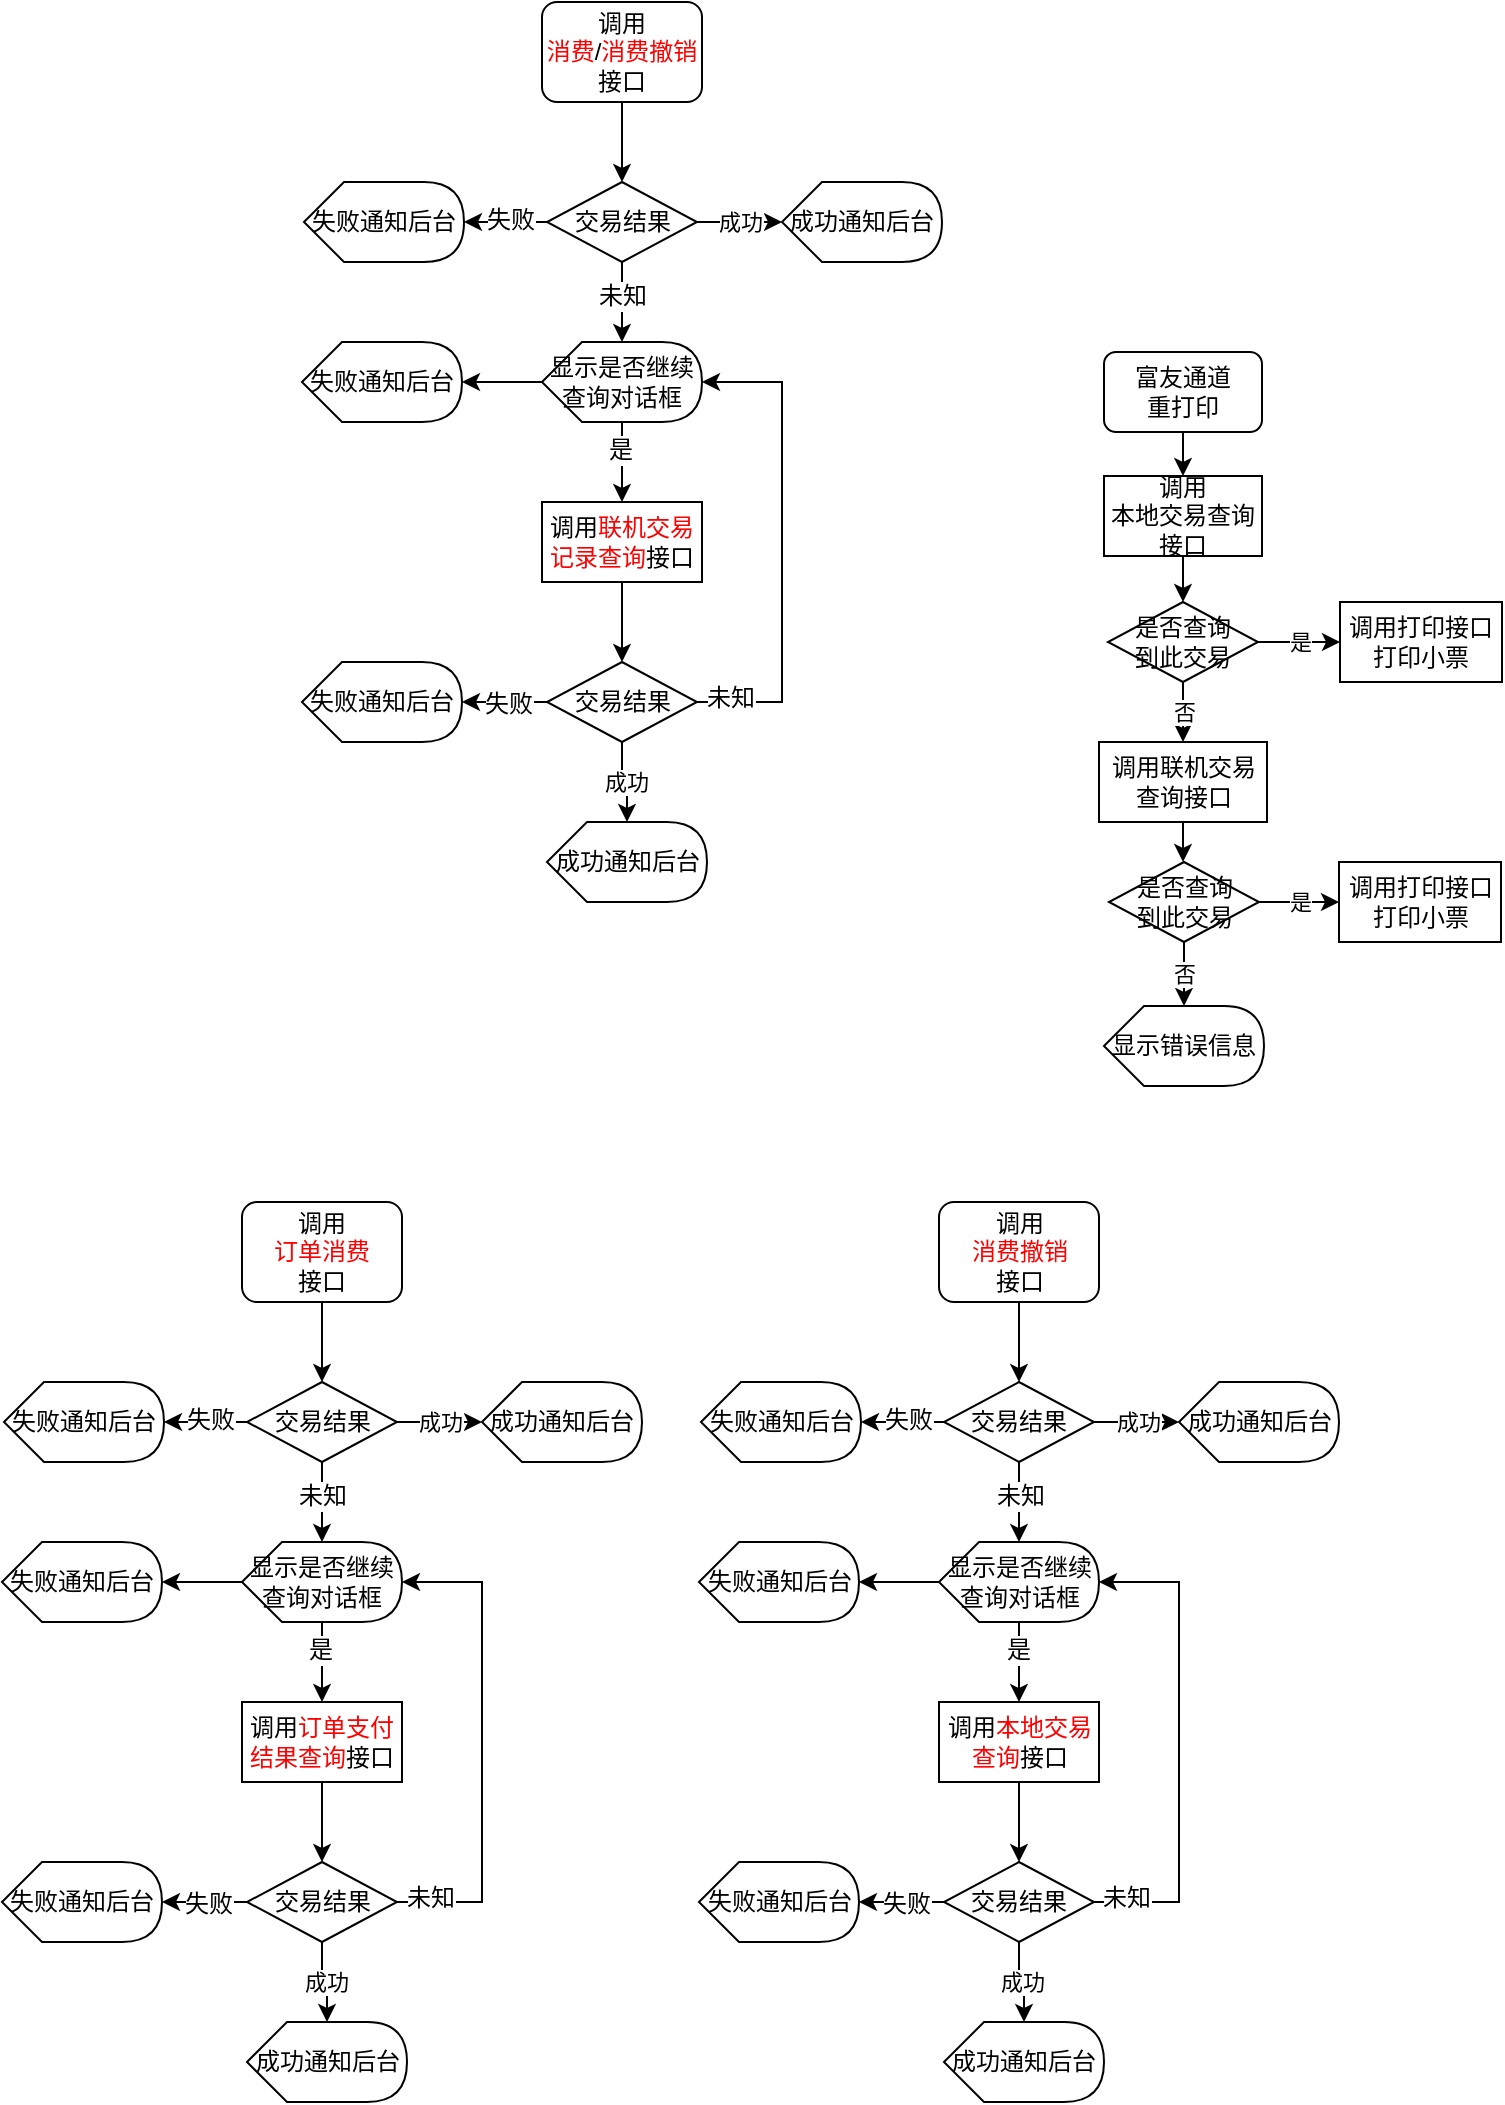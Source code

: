 <mxfile version="10.6.6" type="github"><diagram id="CPoy57sCCBhHCKjJW9B4" name="ç¬¬ 1 é¡µ"><mxGraphModel dx="918" dy="567" grid="1" gridSize="10" guides="1" tooltips="1" connect="1" arrows="1" fold="1" page="1" pageScale="1" pageWidth="827" pageHeight="1169" math="0" shadow="0"><root><mxCell id="0"/><mxCell id="1" parent="0"/><mxCell id="JX7QvDzjNArPrxwAlRuA-8" value="" style="edgeStyle=orthogonalEdgeStyle;rounded=0;orthogonalLoop=1;jettySize=auto;html=1;" parent="1" source="JX7QvDzjNArPrxwAlRuA-4" target="JX7QvDzjNArPrxwAlRuA-7" edge="1"><mxGeometry relative="1" as="geometry"/></mxCell><mxCell id="JX7QvDzjNArPrxwAlRuA-4" value="调用&lt;br&gt;&lt;font color=&quot;#ff0000&quot;&gt;消费&lt;/font&gt;/&lt;font color=&quot;#ff0000&quot;&gt;消费撤销&lt;br&gt;&lt;/font&gt;接口&lt;br&gt;" style="rounded=1;whiteSpace=wrap;html=1;" parent="1" vertex="1"><mxGeometry x="320" y="70" width="80" height="50" as="geometry"/></mxCell><mxCell id="JX7QvDzjNArPrxwAlRuA-10" value="成功" style="edgeStyle=orthogonalEdgeStyle;rounded=0;orthogonalLoop=1;jettySize=auto;html=1;" parent="1" source="JX7QvDzjNArPrxwAlRuA-7" target="JX7QvDzjNArPrxwAlRuA-9" edge="1"><mxGeometry relative="1" as="geometry"/></mxCell><mxCell id="JX7QvDzjNArPrxwAlRuA-12" value="" style="edgeStyle=orthogonalEdgeStyle;rounded=0;orthogonalLoop=1;jettySize=auto;html=1;" parent="1" source="JX7QvDzjNArPrxwAlRuA-7" target="JX7QvDzjNArPrxwAlRuA-11" edge="1"><mxGeometry relative="1" as="geometry"/></mxCell><mxCell id="JX7QvDzjNArPrxwAlRuA-13" value="失败" style="text;html=1;resizable=0;points=[];align=center;verticalAlign=middle;labelBackgroundColor=#ffffff;" parent="JX7QvDzjNArPrxwAlRuA-12" vertex="1" connectable="0"><mxGeometry x="-0.1" y="-1" relative="1" as="geometry"><mxPoint as="offset"/></mxGeometry></mxCell><mxCell id="JX7QvDzjNArPrxwAlRuA-32" value="" style="edgeStyle=orthogonalEdgeStyle;rounded=0;orthogonalLoop=1;jettySize=auto;html=1;" parent="1" source="JX7QvDzjNArPrxwAlRuA-7" target="JX7QvDzjNArPrxwAlRuA-29" edge="1"><mxGeometry relative="1" as="geometry"/></mxCell><mxCell id="JX7QvDzjNArPrxwAlRuA-34" value="未知" style="text;html=1;resizable=0;points=[];align=center;verticalAlign=middle;labelBackgroundColor=#ffffff;" parent="JX7QvDzjNArPrxwAlRuA-32" vertex="1" connectable="0"><mxGeometry x="-0.15" relative="1" as="geometry"><mxPoint as="offset"/></mxGeometry></mxCell><mxCell id="JX7QvDzjNArPrxwAlRuA-7" value="交易结果" style="rhombus;whiteSpace=wrap;html=1;" parent="1" vertex="1"><mxGeometry x="322.5" y="160" width="75" height="40" as="geometry"/></mxCell><mxCell id="JX7QvDzjNArPrxwAlRuA-9" value="成功通知后台" style="shape=display;whiteSpace=wrap;html=1;" parent="1" vertex="1"><mxGeometry x="440" y="160" width="80" height="40" as="geometry"/></mxCell><mxCell id="JX7QvDzjNArPrxwAlRuA-11" value="失败通知后台" style="shape=display;whiteSpace=wrap;html=1;" parent="1" vertex="1"><mxGeometry x="201" y="160" width="80" height="40" as="geometry"/></mxCell><mxCell id="JX7QvDzjNArPrxwAlRuA-21" value="" style="edgeStyle=orthogonalEdgeStyle;rounded=0;orthogonalLoop=1;jettySize=auto;html=1;" parent="1" source="JX7QvDzjNArPrxwAlRuA-14" target="JX7QvDzjNArPrxwAlRuA-18" edge="1"><mxGeometry relative="1" as="geometry"/></mxCell><mxCell id="JX7QvDzjNArPrxwAlRuA-14" value="调用&lt;font color=&quot;#ff0000&quot;&gt;联机交易记录查询&lt;/font&gt;接口" style="rounded=0;whiteSpace=wrap;html=1;" parent="1" vertex="1"><mxGeometry x="320" y="320" width="80" height="40" as="geometry"/></mxCell><mxCell id="JX7QvDzjNArPrxwAlRuA-16" value="成功" style="edgeStyle=orthogonalEdgeStyle;rounded=0;orthogonalLoop=1;jettySize=auto;html=1;" parent="1" source="JX7QvDzjNArPrxwAlRuA-18" target="JX7QvDzjNArPrxwAlRuA-19" edge="1"><mxGeometry relative="1" as="geometry"/></mxCell><mxCell id="JX7QvDzjNArPrxwAlRuA-22" value="" style="edgeStyle=orthogonalEdgeStyle;rounded=0;orthogonalLoop=1;jettySize=auto;html=1;" parent="1" source="JX7QvDzjNArPrxwAlRuA-18" target="JX7QvDzjNArPrxwAlRuA-20" edge="1"><mxGeometry relative="1" as="geometry"/></mxCell><mxCell id="JX7QvDzjNArPrxwAlRuA-36" value="失败" style="text;html=1;resizable=0;points=[];align=center;verticalAlign=middle;labelBackgroundColor=#ffffff;" parent="JX7QvDzjNArPrxwAlRuA-22" vertex="1" connectable="0"><mxGeometry x="-0.082" y="1" relative="1" as="geometry"><mxPoint as="offset"/></mxGeometry></mxCell><mxCell id="JX7QvDzjNArPrxwAlRuA-37" style="edgeStyle=orthogonalEdgeStyle;rounded=0;orthogonalLoop=1;jettySize=auto;html=1;exitX=1;exitY=0.5;exitDx=0;exitDy=0;entryX=1;entryY=0.5;entryDx=0;entryDy=0;entryPerimeter=0;" parent="1" source="JX7QvDzjNArPrxwAlRuA-18" target="JX7QvDzjNArPrxwAlRuA-29" edge="1"><mxGeometry relative="1" as="geometry"><Array as="points"><mxPoint x="440" y="420"/><mxPoint x="440" y="260"/></Array></mxGeometry></mxCell><mxCell id="JX7QvDzjNArPrxwAlRuA-42" value="未知" style="text;html=1;resizable=0;points=[];align=center;verticalAlign=middle;labelBackgroundColor=#ffffff;" parent="JX7QvDzjNArPrxwAlRuA-37" vertex="1" connectable="0"><mxGeometry x="-0.868" y="2" relative="1" as="geometry"><mxPoint as="offset"/></mxGeometry></mxCell><mxCell id="JX7QvDzjNArPrxwAlRuA-18" value="交易结果" style="rhombus;whiteSpace=wrap;html=1;" parent="1" vertex="1"><mxGeometry x="322.5" y="400" width="75" height="40" as="geometry"/></mxCell><mxCell id="JX7QvDzjNArPrxwAlRuA-19" value="成功通知后台" style="shape=display;whiteSpace=wrap;html=1;" parent="1" vertex="1"><mxGeometry x="322.5" y="480" width="80" height="40" as="geometry"/></mxCell><mxCell id="JX7QvDzjNArPrxwAlRuA-20" value="失败通知后台" style="shape=display;whiteSpace=wrap;html=1;" parent="1" vertex="1"><mxGeometry x="200" y="400" width="80" height="40" as="geometry"/></mxCell><mxCell id="JX7QvDzjNArPrxwAlRuA-33" value="" style="edgeStyle=orthogonalEdgeStyle;rounded=0;orthogonalLoop=1;jettySize=auto;html=1;" parent="1" source="JX7QvDzjNArPrxwAlRuA-29" target="JX7QvDzjNArPrxwAlRuA-14" edge="1"><mxGeometry relative="1" as="geometry"/></mxCell><mxCell id="JX7QvDzjNArPrxwAlRuA-35" value="是" style="text;html=1;resizable=0;points=[];align=center;verticalAlign=middle;labelBackgroundColor=#ffffff;" parent="JX7QvDzjNArPrxwAlRuA-33" vertex="1" connectable="0"><mxGeometry x="-0.3" y="-1" relative="1" as="geometry"><mxPoint as="offset"/></mxGeometry></mxCell><mxCell id="JX7QvDzjNArPrxwAlRuA-39" value="" style="edgeStyle=orthogonalEdgeStyle;rounded=0;orthogonalLoop=1;jettySize=auto;html=1;" parent="1" source="JX7QvDzjNArPrxwAlRuA-29" target="JX7QvDzjNArPrxwAlRuA-38" edge="1"><mxGeometry relative="1" as="geometry"/></mxCell><mxCell id="JX7QvDzjNArPrxwAlRuA-29" value="显示是否继续查询对话框" style="shape=display;whiteSpace=wrap;html=1;" parent="1" vertex="1"><mxGeometry x="320" y="240" width="80" height="40" as="geometry"/></mxCell><mxCell id="JX7QvDzjNArPrxwAlRuA-38" value="失败通知后台" style="shape=display;whiteSpace=wrap;html=1;" parent="1" vertex="1"><mxGeometry x="200" y="240" width="80" height="40" as="geometry"/></mxCell><mxCell id="JX7QvDzjNArPrxwAlRuA-43" value="" style="edgeStyle=orthogonalEdgeStyle;rounded=0;orthogonalLoop=1;jettySize=auto;html=1;" parent="1" source="JX7QvDzjNArPrxwAlRuA-44" target="JX7QvDzjNArPrxwAlRuA-50" edge="1"><mxGeometry relative="1" as="geometry"/></mxCell><mxCell id="JX7QvDzjNArPrxwAlRuA-44" value="调用&lt;br&gt;&lt;font color=&quot;#ff0000&quot;&gt;订单消费&lt;br&gt;&lt;/font&gt;接口&lt;br&gt;" style="rounded=1;whiteSpace=wrap;html=1;" parent="1" vertex="1"><mxGeometry x="170" y="670" width="80" height="50" as="geometry"/></mxCell><mxCell id="JX7QvDzjNArPrxwAlRuA-45" value="成功" style="edgeStyle=orthogonalEdgeStyle;rounded=0;orthogonalLoop=1;jettySize=auto;html=1;" parent="1" source="JX7QvDzjNArPrxwAlRuA-50" target="JX7QvDzjNArPrxwAlRuA-51" edge="1"><mxGeometry relative="1" as="geometry"/></mxCell><mxCell id="JX7QvDzjNArPrxwAlRuA-46" value="" style="edgeStyle=orthogonalEdgeStyle;rounded=0;orthogonalLoop=1;jettySize=auto;html=1;" parent="1" source="JX7QvDzjNArPrxwAlRuA-50" target="JX7QvDzjNArPrxwAlRuA-52" edge="1"><mxGeometry relative="1" as="geometry"/></mxCell><mxCell id="JX7QvDzjNArPrxwAlRuA-47" value="失败" style="text;html=1;resizable=0;points=[];align=center;verticalAlign=middle;labelBackgroundColor=#ffffff;" parent="JX7QvDzjNArPrxwAlRuA-46" vertex="1" connectable="0"><mxGeometry x="-0.1" y="-1" relative="1" as="geometry"><mxPoint as="offset"/></mxGeometry></mxCell><mxCell id="JX7QvDzjNArPrxwAlRuA-48" value="" style="edgeStyle=orthogonalEdgeStyle;rounded=0;orthogonalLoop=1;jettySize=auto;html=1;" parent="1" source="JX7QvDzjNArPrxwAlRuA-50" target="JX7QvDzjNArPrxwAlRuA-66" edge="1"><mxGeometry relative="1" as="geometry"/></mxCell><mxCell id="JX7QvDzjNArPrxwAlRuA-49" value="未知" style="text;html=1;resizable=0;points=[];align=center;verticalAlign=middle;labelBackgroundColor=#ffffff;" parent="JX7QvDzjNArPrxwAlRuA-48" vertex="1" connectable="0"><mxGeometry x="-0.15" relative="1" as="geometry"><mxPoint as="offset"/></mxGeometry></mxCell><mxCell id="JX7QvDzjNArPrxwAlRuA-50" value="交易结果" style="rhombus;whiteSpace=wrap;html=1;" parent="1" vertex="1"><mxGeometry x="172.5" y="760" width="75" height="40" as="geometry"/></mxCell><mxCell id="JX7QvDzjNArPrxwAlRuA-51" value="成功通知后台" style="shape=display;whiteSpace=wrap;html=1;" parent="1" vertex="1"><mxGeometry x="290" y="760" width="80" height="40" as="geometry"/></mxCell><mxCell id="JX7QvDzjNArPrxwAlRuA-52" value="失败通知后台" style="shape=display;whiteSpace=wrap;html=1;" parent="1" vertex="1"><mxGeometry x="51" y="760" width="80" height="40" as="geometry"/></mxCell><mxCell id="JX7QvDzjNArPrxwAlRuA-53" value="" style="edgeStyle=orthogonalEdgeStyle;rounded=0;orthogonalLoop=1;jettySize=auto;html=1;" parent="1" source="JX7QvDzjNArPrxwAlRuA-54" target="JX7QvDzjNArPrxwAlRuA-60" edge="1"><mxGeometry relative="1" as="geometry"/></mxCell><mxCell id="JX7QvDzjNArPrxwAlRuA-54" value="调用&lt;font color=&quot;#ff0000&quot;&gt;订单支付结果查询&lt;/font&gt;接口" style="rounded=0;whiteSpace=wrap;html=1;" parent="1" vertex="1"><mxGeometry x="170" y="920" width="80" height="40" as="geometry"/></mxCell><mxCell id="JX7QvDzjNArPrxwAlRuA-55" value="成功" style="edgeStyle=orthogonalEdgeStyle;rounded=0;orthogonalLoop=1;jettySize=auto;html=1;" parent="1" source="JX7QvDzjNArPrxwAlRuA-60" target="JX7QvDzjNArPrxwAlRuA-61" edge="1"><mxGeometry relative="1" as="geometry"/></mxCell><mxCell id="JX7QvDzjNArPrxwAlRuA-56" value="" style="edgeStyle=orthogonalEdgeStyle;rounded=0;orthogonalLoop=1;jettySize=auto;html=1;" parent="1" source="JX7QvDzjNArPrxwAlRuA-60" target="JX7QvDzjNArPrxwAlRuA-62" edge="1"><mxGeometry relative="1" as="geometry"/></mxCell><mxCell id="JX7QvDzjNArPrxwAlRuA-57" value="失败" style="text;html=1;resizable=0;points=[];align=center;verticalAlign=middle;labelBackgroundColor=#ffffff;" parent="JX7QvDzjNArPrxwAlRuA-56" vertex="1" connectable="0"><mxGeometry x="-0.082" y="1" relative="1" as="geometry"><mxPoint as="offset"/></mxGeometry></mxCell><mxCell id="JX7QvDzjNArPrxwAlRuA-58" style="edgeStyle=orthogonalEdgeStyle;rounded=0;orthogonalLoop=1;jettySize=auto;html=1;exitX=1;exitY=0.5;exitDx=0;exitDy=0;entryX=1;entryY=0.5;entryDx=0;entryDy=0;entryPerimeter=0;" parent="1" source="JX7QvDzjNArPrxwAlRuA-60" target="JX7QvDzjNArPrxwAlRuA-66" edge="1"><mxGeometry relative="1" as="geometry"><Array as="points"><mxPoint x="290" y="1020"/><mxPoint x="290" y="860"/></Array></mxGeometry></mxCell><mxCell id="JX7QvDzjNArPrxwAlRuA-59" value="未知" style="text;html=1;resizable=0;points=[];align=center;verticalAlign=middle;labelBackgroundColor=#ffffff;" parent="JX7QvDzjNArPrxwAlRuA-58" vertex="1" connectable="0"><mxGeometry x="-0.868" y="2" relative="1" as="geometry"><mxPoint as="offset"/></mxGeometry></mxCell><mxCell id="JX7QvDzjNArPrxwAlRuA-60" value="交易结果" style="rhombus;whiteSpace=wrap;html=1;" parent="1" vertex="1"><mxGeometry x="172.5" y="1000" width="75" height="40" as="geometry"/></mxCell><mxCell id="JX7QvDzjNArPrxwAlRuA-61" value="成功通知后台" style="shape=display;whiteSpace=wrap;html=1;" parent="1" vertex="1"><mxGeometry x="172.5" y="1080" width="80" height="40" as="geometry"/></mxCell><mxCell id="JX7QvDzjNArPrxwAlRuA-62" value="失败通知后台" style="shape=display;whiteSpace=wrap;html=1;" parent="1" vertex="1"><mxGeometry x="50" y="1000" width="80" height="40" as="geometry"/></mxCell><mxCell id="JX7QvDzjNArPrxwAlRuA-63" value="" style="edgeStyle=orthogonalEdgeStyle;rounded=0;orthogonalLoop=1;jettySize=auto;html=1;" parent="1" source="JX7QvDzjNArPrxwAlRuA-66" target="JX7QvDzjNArPrxwAlRuA-54" edge="1"><mxGeometry relative="1" as="geometry"/></mxCell><mxCell id="JX7QvDzjNArPrxwAlRuA-64" value="是" style="text;html=1;resizable=0;points=[];align=center;verticalAlign=middle;labelBackgroundColor=#ffffff;" parent="JX7QvDzjNArPrxwAlRuA-63" vertex="1" connectable="0"><mxGeometry x="-0.3" y="-1" relative="1" as="geometry"><mxPoint as="offset"/></mxGeometry></mxCell><mxCell id="JX7QvDzjNArPrxwAlRuA-65" value="" style="edgeStyle=orthogonalEdgeStyle;rounded=0;orthogonalLoop=1;jettySize=auto;html=1;" parent="1" source="JX7QvDzjNArPrxwAlRuA-66" target="JX7QvDzjNArPrxwAlRuA-67" edge="1"><mxGeometry relative="1" as="geometry"/></mxCell><mxCell id="JX7QvDzjNArPrxwAlRuA-66" value="显示是否继续查询对话框" style="shape=display;whiteSpace=wrap;html=1;" parent="1" vertex="1"><mxGeometry x="170" y="840" width="80" height="40" as="geometry"/></mxCell><mxCell id="JX7QvDzjNArPrxwAlRuA-67" value="失败通知后台" style="shape=display;whiteSpace=wrap;html=1;" parent="1" vertex="1"><mxGeometry x="50" y="840" width="80" height="40" as="geometry"/></mxCell><mxCell id="JX7QvDzjNArPrxwAlRuA-68" value="" style="edgeStyle=orthogonalEdgeStyle;rounded=0;orthogonalLoop=1;jettySize=auto;html=1;" parent="1" source="JX7QvDzjNArPrxwAlRuA-69" target="JX7QvDzjNArPrxwAlRuA-75" edge="1"><mxGeometry relative="1" as="geometry"/></mxCell><mxCell id="JX7QvDzjNArPrxwAlRuA-69" value="调用&lt;br&gt;&lt;font color=&quot;#ff0000&quot;&gt;消费撤销&lt;br&gt;&lt;/font&gt;接口&lt;br&gt;" style="rounded=1;whiteSpace=wrap;html=1;" parent="1" vertex="1"><mxGeometry x="518.5" y="670" width="80" height="50" as="geometry"/></mxCell><mxCell id="JX7QvDzjNArPrxwAlRuA-70" value="成功" style="edgeStyle=orthogonalEdgeStyle;rounded=0;orthogonalLoop=1;jettySize=auto;html=1;" parent="1" source="JX7QvDzjNArPrxwAlRuA-75" target="JX7QvDzjNArPrxwAlRuA-76" edge="1"><mxGeometry relative="1" as="geometry"/></mxCell><mxCell id="JX7QvDzjNArPrxwAlRuA-71" value="" style="edgeStyle=orthogonalEdgeStyle;rounded=0;orthogonalLoop=1;jettySize=auto;html=1;" parent="1" source="JX7QvDzjNArPrxwAlRuA-75" target="JX7QvDzjNArPrxwAlRuA-77" edge="1"><mxGeometry relative="1" as="geometry"/></mxCell><mxCell id="JX7QvDzjNArPrxwAlRuA-72" value="失败" style="text;html=1;resizable=0;points=[];align=center;verticalAlign=middle;labelBackgroundColor=#ffffff;" parent="JX7QvDzjNArPrxwAlRuA-71" vertex="1" connectable="0"><mxGeometry x="-0.1" y="-1" relative="1" as="geometry"><mxPoint as="offset"/></mxGeometry></mxCell><mxCell id="JX7QvDzjNArPrxwAlRuA-73" value="" style="edgeStyle=orthogonalEdgeStyle;rounded=0;orthogonalLoop=1;jettySize=auto;html=1;" parent="1" source="JX7QvDzjNArPrxwAlRuA-75" target="JX7QvDzjNArPrxwAlRuA-91" edge="1"><mxGeometry relative="1" as="geometry"/></mxCell><mxCell id="JX7QvDzjNArPrxwAlRuA-74" value="未知" style="text;html=1;resizable=0;points=[];align=center;verticalAlign=middle;labelBackgroundColor=#ffffff;" parent="JX7QvDzjNArPrxwAlRuA-73" vertex="1" connectable="0"><mxGeometry x="-0.15" relative="1" as="geometry"><mxPoint as="offset"/></mxGeometry></mxCell><mxCell id="JX7QvDzjNArPrxwAlRuA-75" value="交易结果" style="rhombus;whiteSpace=wrap;html=1;" parent="1" vertex="1"><mxGeometry x="521" y="760" width="75" height="40" as="geometry"/></mxCell><mxCell id="JX7QvDzjNArPrxwAlRuA-76" value="成功通知后台" style="shape=display;whiteSpace=wrap;html=1;" parent="1" vertex="1"><mxGeometry x="638.5" y="760" width="80" height="40" as="geometry"/></mxCell><mxCell id="JX7QvDzjNArPrxwAlRuA-77" value="失败通知后台" style="shape=display;whiteSpace=wrap;html=1;" parent="1" vertex="1"><mxGeometry x="399.5" y="760" width="80" height="40" as="geometry"/></mxCell><mxCell id="JX7QvDzjNArPrxwAlRuA-78" value="" style="edgeStyle=orthogonalEdgeStyle;rounded=0;orthogonalLoop=1;jettySize=auto;html=1;" parent="1" source="JX7QvDzjNArPrxwAlRuA-79" target="JX7QvDzjNArPrxwAlRuA-85" edge="1"><mxGeometry relative="1" as="geometry"/></mxCell><mxCell id="JX7QvDzjNArPrxwAlRuA-79" value="调用&lt;font color=&quot;#ff0000&quot;&gt;本地交易查询&lt;/font&gt;接口" style="rounded=0;whiteSpace=wrap;html=1;" parent="1" vertex="1"><mxGeometry x="518.5" y="920" width="80" height="40" as="geometry"/></mxCell><mxCell id="JX7QvDzjNArPrxwAlRuA-80" value="成功" style="edgeStyle=orthogonalEdgeStyle;rounded=0;orthogonalLoop=1;jettySize=auto;html=1;" parent="1" source="JX7QvDzjNArPrxwAlRuA-85" target="JX7QvDzjNArPrxwAlRuA-86" edge="1"><mxGeometry relative="1" as="geometry"/></mxCell><mxCell id="JX7QvDzjNArPrxwAlRuA-81" value="" style="edgeStyle=orthogonalEdgeStyle;rounded=0;orthogonalLoop=1;jettySize=auto;html=1;" parent="1" source="JX7QvDzjNArPrxwAlRuA-85" target="JX7QvDzjNArPrxwAlRuA-87" edge="1"><mxGeometry relative="1" as="geometry"/></mxCell><mxCell id="JX7QvDzjNArPrxwAlRuA-82" value="失败" style="text;html=1;resizable=0;points=[];align=center;verticalAlign=middle;labelBackgroundColor=#ffffff;" parent="JX7QvDzjNArPrxwAlRuA-81" vertex="1" connectable="0"><mxGeometry x="-0.082" y="1" relative="1" as="geometry"><mxPoint as="offset"/></mxGeometry></mxCell><mxCell id="JX7QvDzjNArPrxwAlRuA-83" style="edgeStyle=orthogonalEdgeStyle;rounded=0;orthogonalLoop=1;jettySize=auto;html=1;exitX=1;exitY=0.5;exitDx=0;exitDy=0;entryX=1;entryY=0.5;entryDx=0;entryDy=0;entryPerimeter=0;" parent="1" source="JX7QvDzjNArPrxwAlRuA-85" target="JX7QvDzjNArPrxwAlRuA-91" edge="1"><mxGeometry relative="1" as="geometry"><Array as="points"><mxPoint x="638.5" y="1020"/><mxPoint x="638.5" y="860"/></Array></mxGeometry></mxCell><mxCell id="JX7QvDzjNArPrxwAlRuA-84" value="未知" style="text;html=1;resizable=0;points=[];align=center;verticalAlign=middle;labelBackgroundColor=#ffffff;" parent="JX7QvDzjNArPrxwAlRuA-83" vertex="1" connectable="0"><mxGeometry x="-0.868" y="2" relative="1" as="geometry"><mxPoint as="offset"/></mxGeometry></mxCell><mxCell id="JX7QvDzjNArPrxwAlRuA-85" value="交易结果" style="rhombus;whiteSpace=wrap;html=1;" parent="1" vertex="1"><mxGeometry x="521" y="1000" width="75" height="40" as="geometry"/></mxCell><mxCell id="JX7QvDzjNArPrxwAlRuA-86" value="成功通知后台" style="shape=display;whiteSpace=wrap;html=1;" parent="1" vertex="1"><mxGeometry x="521" y="1080" width="80" height="40" as="geometry"/></mxCell><mxCell id="JX7QvDzjNArPrxwAlRuA-87" value="失败通知后台" style="shape=display;whiteSpace=wrap;html=1;" parent="1" vertex="1"><mxGeometry x="398.5" y="1000" width="80" height="40" as="geometry"/></mxCell><mxCell id="JX7QvDzjNArPrxwAlRuA-88" value="" style="edgeStyle=orthogonalEdgeStyle;rounded=0;orthogonalLoop=1;jettySize=auto;html=1;" parent="1" source="JX7QvDzjNArPrxwAlRuA-91" target="JX7QvDzjNArPrxwAlRuA-79" edge="1"><mxGeometry relative="1" as="geometry"/></mxCell><mxCell id="JX7QvDzjNArPrxwAlRuA-89" value="是" style="text;html=1;resizable=0;points=[];align=center;verticalAlign=middle;labelBackgroundColor=#ffffff;" parent="JX7QvDzjNArPrxwAlRuA-88" vertex="1" connectable="0"><mxGeometry x="-0.3" y="-1" relative="1" as="geometry"><mxPoint as="offset"/></mxGeometry></mxCell><mxCell id="JX7QvDzjNArPrxwAlRuA-90" value="" style="edgeStyle=orthogonalEdgeStyle;rounded=0;orthogonalLoop=1;jettySize=auto;html=1;" parent="1" source="JX7QvDzjNArPrxwAlRuA-91" target="JX7QvDzjNArPrxwAlRuA-92" edge="1"><mxGeometry relative="1" as="geometry"/></mxCell><mxCell id="JX7QvDzjNArPrxwAlRuA-91" value="显示是否继续查询对话框" style="shape=display;whiteSpace=wrap;html=1;" parent="1" vertex="1"><mxGeometry x="518.5" y="840" width="80" height="40" as="geometry"/></mxCell><mxCell id="JX7QvDzjNArPrxwAlRuA-92" value="失败通知后台" style="shape=display;whiteSpace=wrap;html=1;" parent="1" vertex="1"><mxGeometry x="398.5" y="840" width="80" height="40" as="geometry"/></mxCell><mxCell id="vLHadhcKwz-LL1HgnRSJ-6" value="" style="edgeStyle=orthogonalEdgeStyle;rounded=0;orthogonalLoop=1;jettySize=auto;html=1;" edge="1" parent="1" source="vLHadhcKwz-LL1HgnRSJ-1" target="vLHadhcKwz-LL1HgnRSJ-4"><mxGeometry relative="1" as="geometry"/></mxCell><mxCell id="vLHadhcKwz-LL1HgnRSJ-1" value="富友通道&lt;br&gt;重打印&lt;br&gt;" style="rounded=1;whiteSpace=wrap;html=1;" vertex="1" parent="1"><mxGeometry x="601" y="245" width="79" height="40" as="geometry"/></mxCell><mxCell id="vLHadhcKwz-LL1HgnRSJ-8" value="" style="edgeStyle=orthogonalEdgeStyle;rounded=0;orthogonalLoop=1;jettySize=auto;html=1;" edge="1" parent="1" source="vLHadhcKwz-LL1HgnRSJ-4" target="vLHadhcKwz-LL1HgnRSJ-7"><mxGeometry relative="1" as="geometry"/></mxCell><mxCell id="vLHadhcKwz-LL1HgnRSJ-4" value="调用&lt;br&gt;本地交易查询&lt;br&gt;接口&lt;br&gt;" style="rounded=0;whiteSpace=wrap;html=1;" vertex="1" parent="1"><mxGeometry x="601" y="307" width="79" height="40" as="geometry"/></mxCell><mxCell id="vLHadhcKwz-LL1HgnRSJ-10" value="是" style="edgeStyle=orthogonalEdgeStyle;rounded=0;orthogonalLoop=1;jettySize=auto;html=1;" edge="1" parent="1" source="vLHadhcKwz-LL1HgnRSJ-7" target="vLHadhcKwz-LL1HgnRSJ-9"><mxGeometry relative="1" as="geometry"/></mxCell><mxCell id="vLHadhcKwz-LL1HgnRSJ-12" value="否" style="edgeStyle=orthogonalEdgeStyle;rounded=0;orthogonalLoop=1;jettySize=auto;html=1;" edge="1" parent="1" source="vLHadhcKwz-LL1HgnRSJ-7" target="vLHadhcKwz-LL1HgnRSJ-11"><mxGeometry relative="1" as="geometry"/></mxCell><mxCell id="vLHadhcKwz-LL1HgnRSJ-7" value="是否查询&lt;br&gt;到此交易" style="rhombus;whiteSpace=wrap;html=1;" vertex="1" parent="1"><mxGeometry x="603" y="370" width="75" height="40" as="geometry"/></mxCell><mxCell id="vLHadhcKwz-LL1HgnRSJ-9" value="调用打印接口&lt;br&gt;打印小票&lt;br&gt;" style="rounded=0;whiteSpace=wrap;html=1;" vertex="1" parent="1"><mxGeometry x="719" y="370" width="81" height="40" as="geometry"/></mxCell><mxCell id="vLHadhcKwz-LL1HgnRSJ-16" value="" style="edgeStyle=orthogonalEdgeStyle;rounded=0;orthogonalLoop=1;jettySize=auto;html=1;" edge="1" parent="1" source="vLHadhcKwz-LL1HgnRSJ-11" target="vLHadhcKwz-LL1HgnRSJ-15"><mxGeometry relative="1" as="geometry"/></mxCell><mxCell id="vLHadhcKwz-LL1HgnRSJ-11" value="调用联机交易查询接口" style="rounded=0;whiteSpace=wrap;html=1;" vertex="1" parent="1"><mxGeometry x="598.5" y="440" width="84" height="40" as="geometry"/></mxCell><mxCell id="vLHadhcKwz-LL1HgnRSJ-19" value="是" style="edgeStyle=orthogonalEdgeStyle;rounded=0;orthogonalLoop=1;jettySize=auto;html=1;" edge="1" parent="1" source="vLHadhcKwz-LL1HgnRSJ-15" target="vLHadhcKwz-LL1HgnRSJ-18"><mxGeometry relative="1" as="geometry"/></mxCell><mxCell id="vLHadhcKwz-LL1HgnRSJ-21" value="否" style="edgeStyle=orthogonalEdgeStyle;rounded=0;orthogonalLoop=1;jettySize=auto;html=1;" edge="1" parent="1" source="vLHadhcKwz-LL1HgnRSJ-15" target="vLHadhcKwz-LL1HgnRSJ-20"><mxGeometry relative="1" as="geometry"/></mxCell><mxCell id="vLHadhcKwz-LL1HgnRSJ-15" value="是否查询&lt;br&gt;到此交易" style="rhombus;whiteSpace=wrap;html=1;" vertex="1" parent="1"><mxGeometry x="603.5" y="500" width="75" height="40" as="geometry"/></mxCell><mxCell id="vLHadhcKwz-LL1HgnRSJ-18" value="调用打印接口&lt;br&gt;打印小票&lt;br&gt;" style="rounded=0;whiteSpace=wrap;html=1;" vertex="1" parent="1"><mxGeometry x="718.5" y="500" width="81" height="40" as="geometry"/></mxCell><mxCell id="vLHadhcKwz-LL1HgnRSJ-20" value="显示错误信息" style="shape=display;whiteSpace=wrap;html=1;" vertex="1" parent="1"><mxGeometry x="601" y="572" width="80" height="40" as="geometry"/></mxCell></root></mxGraphModel></diagram></mxfile>